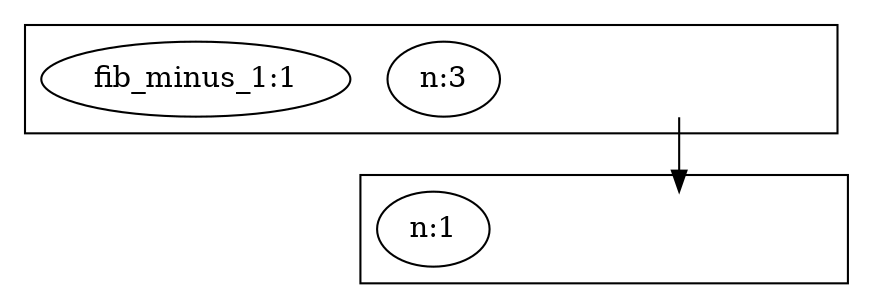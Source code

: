 digraph root {
	graph [compound=true]
	subgraph cluster__3_0 {
		graph [label=""]
		cluster__3_0 [style=invisible]
		"33_n:3" [label="n:3"]
		"34_fib_minus_1:1" [label="fib_minus_1:1"]
	}
	subgraph cluster__1_10 {
		graph [label=""]
		cluster__1_10 [style=invisible]
		cluster__3_0 -> cluster__1_10
		"35_n:1" [label="n:1"]
	}
}